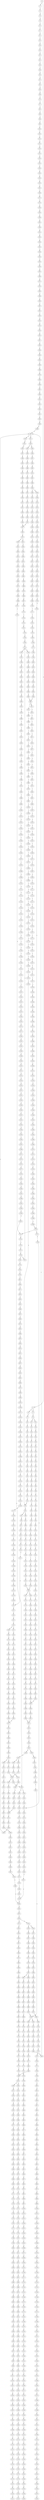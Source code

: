 strict digraph  {
	S0 -> S1 [ label = T ];
	S0 -> S2 [ label = G ];
	S1 -> S3 [ label = T ];
	S2 -> S4 [ label = G ];
	S2 -> S5 [ label = T ];
	S3 -> S6 [ label = G ];
	S4 -> S7 [ label = T ];
	S5 -> S8 [ label = C ];
	S6 -> S9 [ label = A ];
	S7 -> S10 [ label = C ];
	S8 -> S11 [ label = C ];
	S8 -> S12 [ label = T ];
	S9 -> S13 [ label = C ];
	S10 -> S14 [ label = C ];
	S11 -> S15 [ label = C ];
	S12 -> S16 [ label = C ];
	S13 -> S17 [ label = T ];
	S14 -> S18 [ label = G ];
	S15 -> S19 [ label = T ];
	S16 -> S20 [ label = T ];
	S17 -> S21 [ label = G ];
	S18 -> S22 [ label = C ];
	S19 -> S23 [ label = T ];
	S20 -> S24 [ label = C ];
	S21 -> S25 [ label = T ];
	S22 -> S26 [ label = C ];
	S23 -> S27 [ label = C ];
	S24 -> S28 [ label = C ];
	S25 -> S29 [ label = A ];
	S26 -> S30 [ label = G ];
	S27 -> S31 [ label = G ];
	S28 -> S32 [ label = G ];
	S29 -> S33 [ label = C ];
	S30 -> S34 [ label = C ];
	S31 -> S35 [ label = C ];
	S32 -> S36 [ label = T ];
	S33 -> S37 [ label = A ];
	S34 -> S38 [ label = A ];
	S35 -> S39 [ label = A ];
	S36 -> S40 [ label = A ];
	S37 -> S41 [ label = C ];
	S38 -> S42 [ label = C ];
	S39 -> S43 [ label = C ];
	S40 -> S44 [ label = C ];
	S41 -> S45 [ label = T ];
	S42 -> S46 [ label = G ];
	S43 -> S47 [ label = G ];
	S44 -> S48 [ label = A ];
	S45 -> S49 [ label = T ];
	S46 -> S50 [ label = C ];
	S47 -> S51 [ label = T ];
	S48 -> S52 [ label = T ];
	S49 -> S53 [ label = G ];
	S50 -> S54 [ label = G ];
	S51 -> S55 [ label = G ];
	S52 -> S56 [ label = G ];
	S53 -> S57 [ label = G ];
	S54 -> S58 [ label = C ];
	S55 -> S59 [ label = G ];
	S56 -> S60 [ label = G ];
	S57 -> S61 [ label = A ];
	S58 -> S62 [ label = A ];
	S59 -> S63 [ label = C ];
	S60 -> S64 [ label = C ];
	S61 -> S65 [ label = G ];
	S62 -> S66 [ label = G ];
	S63 -> S67 [ label = G ];
	S64 -> S68 [ label = G ];
	S65 -> S69 [ label = A ];
	S66 -> S70 [ label = C ];
	S67 -> S71 [ label = T ];
	S68 -> S72 [ label = C ];
	S69 -> S73 [ label = C ];
	S70 -> S74 [ label = C ];
	S71 -> S75 [ label = C ];
	S72 -> S76 [ label = C ];
	S73 -> S77 [ label = C ];
	S74 -> S78 [ label = G ];
	S75 -> S79 [ label = C ];
	S76 -> S80 [ label = C ];
	S77 -> S81 [ label = C ];
	S78 -> S82 [ label = G ];
	S79 -> S83 [ label = C ];
	S80 -> S84 [ label = C ];
	S81 -> S85 [ label = C ];
	S82 -> S86 [ label = C ];
	S82 -> S87 [ label = T ];
	S83 -> S88 [ label = C ];
	S84 -> S89 [ label = C ];
	S85 -> S90 [ label = C ];
	S86 -> S91 [ label = A ];
	S87 -> S92 [ label = G ];
	S88 -> S93 [ label = A ];
	S89 -> S94 [ label = A ];
	S90 -> S95 [ label = C ];
	S91 -> S96 [ label = C ];
	S92 -> S97 [ label = G ];
	S93 -> S98 [ label = C ];
	S94 -> S99 [ label = C ];
	S95 -> S100 [ label = T ];
	S96 -> S101 [ label = T ];
	S97 -> S102 [ label = A ];
	S98 -> S103 [ label = T ];
	S99 -> S104 [ label = T ];
	S100 -> S105 [ label = T ];
	S101 -> S106 [ label = T ];
	S102 -> S107 [ label = A ];
	S103 -> S108 [ label = T ];
	S104 -> S109 [ label = T ];
	S105 -> S110 [ label = C ];
	S106 -> S111 [ label = C ];
	S107 -> S112 [ label = G ];
	S108 -> S113 [ label = G ];
	S109 -> S114 [ label = T ];
	S110 -> S115 [ label = A ];
	S111 -> S116 [ label = A ];
	S112 -> S117 [ label = A ];
	S113 -> S118 [ label = A ];
	S114 -> S119 [ label = A ];
	S115 -> S120 [ label = G ];
	S116 -> S121 [ label = G ];
	S117 -> S122 [ label = A ];
	S118 -> S123 [ label = G ];
	S119 -> S124 [ label = G ];
	S120 -> S125 [ label = A ];
	S121 -> S126 [ label = C ];
	S122 -> S127 [ label = C ];
	S123 -> S128 [ label = C ];
	S124 -> S129 [ label = C ];
	S125 -> S130 [ label = G ];
	S126 -> S131 [ label = C ];
	S127 -> S132 [ label = G ];
	S128 -> S133 [ label = C ];
	S129 -> S134 [ label = C ];
	S130 -> S135 [ label = G ];
	S131 -> S136 [ label = G ];
	S132 -> S137 [ label = G ];
	S133 -> S138 [ label = G ];
	S134 -> S139 [ label = G ];
	S135 -> S140 [ label = T ];
	S136 -> S141 [ label = C ];
	S137 -> S142 [ label = C ];
	S138 -> S143 [ label = C ];
	S139 -> S144 [ label = T ];
	S140 -> S145 [ label = C ];
	S141 -> S146 [ label = C ];
	S142 -> S147 [ label = A ];
	S143 -> S148 [ label = C ];
	S144 -> S149 [ label = C ];
	S145 -> S150 [ label = C ];
	S146 -> S151 [ label = C ];
	S147 -> S152 [ label = C ];
	S148 -> S153 [ label = C ];
	S149 -> S154 [ label = C ];
	S150 -> S155 [ label = C ];
	S151 -> S156 [ label = C ];
	S152 -> S157 [ label = C ];
	S152 -> S158 [ label = T ];
	S153 -> S159 [ label = C ];
	S154 -> S160 [ label = C ];
	S155 -> S161 [ label = T ];
	S156 -> S162 [ label = T ];
	S157 -> S163 [ label = G ];
	S158 -> S164 [ label = G ];
	S159 -> S162 [ label = T ];
	S160 -> S165 [ label = A ];
	S161 -> S166 [ label = T ];
	S162 -> S167 [ label = T ];
	S162 -> S168 [ label = C ];
	S163 -> S169 [ label = G ];
	S164 -> S170 [ label = G ];
	S165 -> S171 [ label = C ];
	S166 -> S172 [ label = C ];
	S167 -> S173 [ label = C ];
	S168 -> S174 [ label = C ];
	S169 -> S175 [ label = G ];
	S170 -> S176 [ label = G ];
	S171 -> S177 [ label = C ];
	S172 -> S178 [ label = T ];
	S173 -> S179 [ label = A ];
	S174 -> S180 [ label = A ];
	S175 -> S181 [ label = A ];
	S176 -> S182 [ label = A ];
	S177 -> S183 [ label = A ];
	S178 -> S184 [ label = C ];
	S179 -> S185 [ label = C ];
	S180 -> S186 [ label = C ];
	S181 -> S187 [ label = A ];
	S182 -> S188 [ label = A ];
	S183 -> S189 [ label = C ];
	S184 -> S190 [ label = G ];
	S185 -> S191 [ label = G ];
	S186 -> S192 [ label = C ];
	S187 -> S193 [ label = T ];
	S188 -> S194 [ label = C ];
	S189 -> S195 [ label = C ];
	S190 -> S196 [ label = T ];
	S191 -> S197 [ label = C ];
	S192 -> S198 [ label = C ];
	S193 -> S199 [ label = T ];
	S194 -> S200 [ label = T ];
	S195 -> S201 [ label = G ];
	S196 -> S202 [ label = A ];
	S197 -> S203 [ label = T ];
	S198 -> S204 [ label = G ];
	S199 -> S205 [ label = G ];
	S200 -> S206 [ label = G ];
	S201 -> S207 [ label = A ];
	S202 -> S208 [ label = C ];
	S203 -> S209 [ label = C ];
	S204 -> S210 [ label = C ];
	S205 -> S211 [ label = A ];
	S206 -> S212 [ label = G ];
	S207 -> S213 [ label = T ];
	S208 -> S214 [ label = G ];
	S209 -> S215 [ label = C ];
	S210 -> S216 [ label = C ];
	S211 -> S217 [ label = A ];
	S212 -> S218 [ label = A ];
	S213 -> S219 [ label = C ];
	S214 -> S220 [ label = G ];
	S215 -> S221 [ label = G ];
	S216 -> S222 [ label = G ];
	S217 -> S223 [ label = C ];
	S218 -> S224 [ label = C ];
	S219 -> S225 [ label = G ];
	S220 -> S226 [ label = C ];
	S221 -> S227 [ label = G ];
	S222 -> S228 [ label = G ];
	S223 -> S229 [ label = C ];
	S224 -> S230 [ label = C ];
	S225 -> S231 [ label = G ];
	S226 -> S232 [ label = T ];
	S227 -> S233 [ label = T ];
	S228 -> S234 [ label = T ];
	S229 -> S235 [ label = C ];
	S230 -> S236 [ label = C ];
	S231 -> S237 [ label = T ];
	S232 -> S238 [ label = A ];
	S233 -> S239 [ label = T ];
	S234 -> S240 [ label = C ];
	S235 -> S241 [ label = G ];
	S236 -> S242 [ label = G ];
	S237 -> S243 [ label = T ];
	S238 -> S244 [ label = C ];
	S239 -> S245 [ label = G ];
	S240 -> S246 [ label = C ];
	S241 -> S247 [ label = T ];
	S242 -> S248 [ label = T ];
	S243 -> S249 [ label = C ];
	S244 -> S250 [ label = T ];
	S245 -> S251 [ label = C ];
	S246 -> S252 [ label = C ];
	S247 -> S253 [ label = C ];
	S248 -> S254 [ label = C ];
	S249 -> S255 [ label = C ];
	S250 -> S256 [ label = G ];
	S251 -> S257 [ label = A ];
	S252 -> S258 [ label = A ];
	S253 -> S259 [ label = T ];
	S254 -> S260 [ label = T ];
	S255 -> S261 [ label = A ];
	S256 -> S262 [ label = G ];
	S257 -> S263 [ label = C ];
	S258 -> S264 [ label = G ];
	S259 -> S265 [ label = C ];
	S260 -> S266 [ label = C ];
	S261 -> S267 [ label = G ];
	S262 -> S268 [ label = T ];
	S263 -> S269 [ label = T ];
	S264 -> S270 [ label = T ];
	S265 -> S271 [ label = G ];
	S266 -> S271 [ label = G ];
	S267 -> S272 [ label = T ];
	S268 -> S273 [ label = G ];
	S269 -> S274 [ label = G ];
	S270 -> S275 [ label = G ];
	S271 -> S276 [ label = G ];
	S272 -> S277 [ label = G ];
	S273 -> S278 [ label = C ];
	S274 -> S279 [ label = G ];
	S275 -> S280 [ label = G ];
	S276 -> S281 [ label = C ];
	S277 -> S282 [ label = G ];
	S278 -> S283 [ label = T ];
	S279 -> S284 [ label = T ];
	S280 -> S285 [ label = T ];
	S281 -> S286 [ label = A ];
	S282 -> S287 [ label = T ];
	S283 -> S288 [ label = A ];
	S284 -> S289 [ label = C ];
	S285 -> S290 [ label = C ];
	S286 -> S291 [ label = C ];
	S287 -> S292 [ label = C ];
	S288 -> S293 [ label = C ];
	S289 -> S294 [ label = G ];
	S290 -> S295 [ label = G ];
	S291 -> S296 [ label = C ];
	S292 -> S295 [ label = G ];
	S293 -> S297 [ label = T ];
	S294 -> S298 [ label = T ];
	S295 -> S299 [ label = T ];
	S296 -> S300 [ label = G ];
	S297 -> S301 [ label = G ];
	S298 -> S302 [ label = C ];
	S299 -> S303 [ label = C ];
	S300 -> S304 [ label = A ];
	S301 -> S305 [ label = T ];
	S302 -> S306 [ label = C ];
	S303 -> S307 [ label = C ];
	S304 -> S308 [ label = G ];
	S304 -> S309 [ label = A ];
	S305 -> S310 [ label = A ];
	S306 -> S311 [ label = G ];
	S307 -> S311 [ label = G ];
	S308 -> S312 [ label = T ];
	S309 -> S313 [ label = T ];
	S310 -> S314 [ label = A ];
	S311 -> S315 [ label = T ];
	S312 -> S316 [ label = C ];
	S313 -> S317 [ label = G ];
	S314 -> S318 [ label = C ];
	S315 -> S319 [ label = C ];
	S316 -> S320 [ label = C ];
	S317 -> S321 [ label = T ];
	S318 -> S322 [ label = A ];
	S319 -> S323 [ label = A ];
	S320 -> S324 [ label = A ];
	S320 -> S325 [ label = T ];
	S321 -> S326 [ label = A ];
	S322 -> S327 [ label = C ];
	S323 -> S328 [ label = C ];
	S324 -> S329 [ label = G ];
	S325 -> S330 [ label = C ];
	S326 -> S331 [ label = G ];
	S327 -> S332 [ label = A ];
	S328 -> S333 [ label = C ];
	S329 -> S334 [ label = T ];
	S329 -> S335 [ label = C ];
	S330 -> S336 [ label = G ];
	S331 -> S337 [ label = T ];
	S332 -> S338 [ label = C ];
	S333 -> S339 [ label = C ];
	S333 -> S340 [ label = G ];
	S334 -> S341 [ label = A ];
	S335 -> S342 [ label = T ];
	S336 -> S343 [ label = A ];
	S337 -> S344 [ label = T ];
	S338 -> S345 [ label = G ];
	S339 -> S346 [ label = T ];
	S340 -> S347 [ label = A ];
	S341 -> S348 [ label = G ];
	S342 -> S349 [ label = T ];
	S343 -> S350 [ label = A ];
	S344 -> S351 [ label = T ];
	S345 -> S352 [ label = C ];
	S346 -> S353 [ label = G ];
	S347 -> S354 [ label = A ];
	S347 -> S355 [ label = G ];
	S348 -> S356 [ label = G ];
	S349 -> S357 [ label = C ];
	S350 -> S358 [ label = C ];
	S351 -> S359 [ label = C ];
	S352 -> S360 [ label = T ];
	S353 -> S361 [ label = T ];
	S354 -> S362 [ label = T ];
	S355 -> S363 [ label = T ];
	S356 -> S364 [ label = G ];
	S357 -> S365 [ label = A ];
	S358 -> S366 [ label = T ];
	S359 -> S367 [ label = A ];
	S360 -> S368 [ label = C ];
	S361 -> S369 [ label = C ];
	S362 -> S370 [ label = C ];
	S363 -> S371 [ label = C ];
	S364 -> S372 [ label = T ];
	S365 -> S373 [ label = C ];
	S366 -> S374 [ label = T ];
	S367 -> S375 [ label = C ];
	S368 -> S376 [ label = C ];
	S369 -> S377 [ label = C ];
	S370 -> S378 [ label = C ];
	S371 -> S320 [ label = C ];
	S372 -> S379 [ label = C ];
	S373 -> S380 [ label = G ];
	S374 -> S381 [ label = C ];
	S375 -> S382 [ label = T ];
	S376 -> S383 [ label = T ];
	S377 -> S384 [ label = T ];
	S378 -> S385 [ label = T ];
	S379 -> S386 [ label = A ];
	S380 -> S387 [ label = C ];
	S381 -> S388 [ label = A ];
	S382 -> S389 [ label = C ];
	S383 -> S390 [ label = A ];
	S384 -> S391 [ label = T ];
	S385 -> S392 [ label = C ];
	S386 -> S393 [ label = C ];
	S387 -> S394 [ label = C ];
	S388 -> S395 [ label = A ];
	S389 -> S396 [ label = C ];
	S390 -> S397 [ label = G ];
	S391 -> S398 [ label = G ];
	S392 -> S399 [ label = G ];
	S393 -> S400 [ label = T ];
	S394 -> S401 [ label = C ];
	S395 -> S402 [ label = C ];
	S396 -> S403 [ label = T ];
	S397 -> S404 [ label = A ];
	S398 -> S405 [ label = A ];
	S398 -> S406 [ label = T ];
	S399 -> S407 [ label = A ];
	S400 -> S408 [ label = C ];
	S401 -> S409 [ label = T ];
	S402 -> S410 [ label = C ];
	S402 -> S411 [ label = T ];
	S403 -> S412 [ label = T ];
	S404 -> S413 [ label = A ];
	S405 -> S414 [ label = A ];
	S406 -> S415 [ label = A ];
	S407 -> S416 [ label = A ];
	S408 -> S417 [ label = G ];
	S409 -> S418 [ label = T ];
	S410 -> S419 [ label = G ];
	S411 -> S420 [ label = G ];
	S412 -> S421 [ label = T ];
	S413 -> S422 [ label = C ];
	S414 -> S423 [ label = C ];
	S415 -> S424 [ label = G ];
	S416 -> S425 [ label = C ];
	S417 -> S426 [ label = C ];
	S418 -> S427 [ label = C ];
	S419 -> S428 [ label = G ];
	S420 -> S429 [ label = G ];
	S420 -> S430 [ label = C ];
	S421 -> S431 [ label = C ];
	S422 -> S432 [ label = T ];
	S423 -> S433 [ label = T ];
	S424 -> S434 [ label = G ];
	S425 -> S366 [ label = T ];
	S426 -> S435 [ label = T ];
	S427 -> S436 [ label = A ];
	S428 -> S437 [ label = C ];
	S429 -> S438 [ label = C ];
	S430 -> S439 [ label = C ];
	S431 -> S440 [ label = A ];
	S432 -> S441 [ label = T ];
	S433 -> S442 [ label = T ];
	S434 -> S443 [ label = A ];
	S435 -> S444 [ label = T ];
	S436 -> S445 [ label = T ];
	S437 -> S446 [ label = C ];
	S438 -> S447 [ label = C ];
	S439 -> S448 [ label = C ];
	S440 -> S449 [ label = T ];
	S441 -> S450 [ label = C ];
	S442 -> S451 [ label = C ];
	S443 -> S452 [ label = G ];
	S444 -> S453 [ label = C ];
	S445 -> S454 [ label = C ];
	S446 -> S455 [ label = C ];
	S447 -> S456 [ label = C ];
	S448 -> S457 [ label = T ];
	S449 -> S458 [ label = C ];
	S450 -> S459 [ label = A ];
	S451 -> S460 [ label = A ];
	S452 -> S461 [ label = A ];
	S453 -> S462 [ label = A ];
	S454 -> S463 [ label = C ];
	S455 -> S464 [ label = A ];
	S456 -> S465 [ label = A ];
	S457 -> S466 [ label = A ];
	S458 -> S467 [ label = C ];
	S459 -> S468 [ label = A ];
	S460 -> S469 [ label = A ];
	S461 -> S470 [ label = G ];
	S462 -> S471 [ label = T ];
	S463 -> S472 [ label = A ];
	S464 -> S473 [ label = G ];
	S465 -> S474 [ label = G ];
	S466 -> S475 [ label = G ];
	S467 -> S476 [ label = A ];
	S468 -> S402 [ label = C ];
	S469 -> S402 [ label = C ];
	S470 -> S477 [ label = G ];
	S471 -> S478 [ label = C ];
	S472 -> S479 [ label = G ];
	S473 -> S480 [ label = T ];
	S474 -> S481 [ label = G ];
	S475 -> S482 [ label = G ];
	S476 -> S483 [ label = G ];
	S477 -> S484 [ label = T ];
	S478 -> S485 [ label = C ];
	S479 -> S486 [ label = A ];
	S480 -> S487 [ label = T ];
	S481 -> S488 [ label = T ];
	S482 -> S489 [ label = T ];
	S483 -> S486 [ label = A ];
	S484 -> S490 [ label = C ];
	S485 -> S491 [ label = A ];
	S486 -> S492 [ label = A ];
	S487 -> S493 [ label = G ];
	S488 -> S494 [ label = G ];
	S489 -> S495 [ label = G ];
	S490 -> S496 [ label = C ];
	S491 -> S479 [ label = G ];
	S492 -> S497 [ label = C ];
	S493 -> S498 [ label = T ];
	S494 -> S499 [ label = C ];
	S494 -> S500 [ label = G ];
	S495 -> S501 [ label = T ];
	S496 -> S502 [ label = C ];
	S497 -> S503 [ label = C ];
	S498 -> S504 [ label = G ];
	S499 -> S505 [ label = G ];
	S500 -> S506 [ label = G ];
	S501 -> S507 [ label = G ];
	S502 -> S508 [ label = A ];
	S502 -> S509 [ label = G ];
	S503 -> S510 [ label = A ];
	S503 -> S511 [ label = G ];
	S504 -> S512 [ label = C ];
	S505 -> S513 [ label = C ];
	S506 -> S514 [ label = C ];
	S507 -> S515 [ label = C ];
	S508 -> S516 [ label = G ];
	S509 -> S517 [ label = G ];
	S510 -> S518 [ label = G ];
	S510 -> S519 [ label = C ];
	S511 -> S520 [ label = G ];
	S512 -> S521 [ label = G ];
	S513 -> S522 [ label = G ];
	S514 -> S523 [ label = T ];
	S515 -> S524 [ label = G ];
	S516 -> S525 [ label = A ];
	S517 -> S526 [ label = A ];
	S518 -> S527 [ label = A ];
	S519 -> S528 [ label = C ];
	S520 -> S529 [ label = A ];
	S521 -> S530 [ label = T ];
	S522 -> S531 [ label = T ];
	S523 -> S532 [ label = T ];
	S524 -> S533 [ label = T ];
	S525 -> S534 [ label = G ];
	S526 -> S535 [ label = G ];
	S527 -> S536 [ label = C ];
	S528 -> S537 [ label = A ];
	S529 -> S538 [ label = C ];
	S530 -> S539 [ label = C ];
	S531 -> S540 [ label = C ];
	S532 -> S541 [ label = C ];
	S533 -> S542 [ label = C ];
	S534 -> S543 [ label = C ];
	S535 -> S544 [ label = G ];
	S536 -> S545 [ label = T ];
	S537 -> S546 [ label = C ];
	S538 -> S547 [ label = G ];
	S539 -> S548 [ label = G ];
	S540 -> S549 [ label = G ];
	S541 -> S550 [ label = G ];
	S542 -> S551 [ label = G ];
	S543 -> S552 [ label = C ];
	S544 -> S553 [ label = C ];
	S545 -> S554 [ label = C ];
	S546 -> S555 [ label = C ];
	S547 -> S556 [ label = C ];
	S548 -> S557 [ label = A ];
	S549 -> S558 [ label = T ];
	S550 -> S559 [ label = A ];
	S551 -> S557 [ label = A ];
	S552 -> S560 [ label = A ];
	S553 -> S561 [ label = G ];
	S554 -> S562 [ label = C ];
	S555 -> S563 [ label = C ];
	S556 -> S564 [ label = C ];
	S557 -> S565 [ label = A ];
	S558 -> S566 [ label = G ];
	S559 -> S567 [ label = A ];
	S560 -> S568 [ label = C ];
	S561 -> S569 [ label = T ];
	S562 -> S570 [ label = C ];
	S563 -> S571 [ label = C ];
	S564 -> S572 [ label = C ];
	S565 -> S573 [ label = C ];
	S566 -> S574 [ label = C ];
	S567 -> S575 [ label = C ];
	S568 -> S576 [ label = G ];
	S569 -> S577 [ label = G ];
	S570 -> S578 [ label = A ];
	S571 -> S579 [ label = T ];
	S572 -> S580 [ label = A ];
	S573 -> S581 [ label = C ];
	S573 -> S582 [ label = A ];
	S574 -> S583 [ label = A ];
	S575 -> S584 [ label = A ];
	S576 -> S585 [ label = G ];
	S577 -> S586 [ label = G ];
	S578 -> S587 [ label = T ];
	S579 -> S588 [ label = T ];
	S580 -> S589 [ label = T ];
	S581 -> S590 [ label = T ];
	S582 -> S591 [ label = C ];
	S583 -> S592 [ label = T ];
	S584 -> S593 [ label = C ];
	S585 -> S594 [ label = T ];
	S586 -> S595 [ label = T ];
	S587 -> S596 [ label = C ];
	S588 -> S597 [ label = C ];
	S589 -> S598 [ label = C ];
	S590 -> S599 [ label = T ];
	S591 -> S600 [ label = C ];
	S592 -> S601 [ label = C ];
	S593 -> S602 [ label = G ];
	S594 -> S603 [ label = T ];
	S595 -> S604 [ label = A ];
	S596 -> S605 [ label = T ];
	S597 -> S606 [ label = C ];
	S597 -> S607 [ label = G ];
	S598 -> S608 [ label = G ];
	S599 -> S609 [ label = C ];
	S600 -> S610 [ label = C ];
	S601 -> S611 [ label = C ];
	S602 -> S612 [ label = C ];
	S603 -> S613 [ label = A ];
	S604 -> S614 [ label = T ];
	S605 -> S615 [ label = G ];
	S606 -> S616 [ label = T ];
	S607 -> S617 [ label = A ];
	S608 -> S618 [ label = T ];
	S609 -> S619 [ label = G ];
	S610 -> S620 [ label = G ];
	S611 -> S621 [ label = G ];
	S612 -> S622 [ label = G ];
	S613 -> S623 [ label = C ];
	S614 -> S624 [ label = G ];
	S615 -> S625 [ label = C ];
	S616 -> S626 [ label = G ];
	S617 -> S627 [ label = T ];
	S618 -> S628 [ label = C ];
	S619 -> S629 [ label = T ];
	S620 -> S630 [ label = T ];
	S621 -> S631 [ label = C ];
	S622 -> S632 [ label = C ];
	S623 -> S633 [ label = T ];
	S624 -> S634 [ label = A ];
	S625 -> S635 [ label = C ];
	S626 -> S636 [ label = T ];
	S627 -> S637 [ label = C ];
	S628 -> S638 [ label = C ];
	S629 -> S639 [ label = A ];
	S630 -> S640 [ label = A ];
	S631 -> S641 [ label = A ];
	S632 -> S642 [ label = A ];
	S633 -> S643 [ label = G ];
	S634 -> S644 [ label = G ];
	S635 -> S645 [ label = A ];
	S636 -> S646 [ label = C ];
	S637 -> S647 [ label = G ];
	S638 -> S648 [ label = T ];
	S639 -> S649 [ label = C ];
	S640 -> S650 [ label = C ];
	S641 -> S651 [ label = C ];
	S642 -> S652 [ label = C ];
	S643 -> S653 [ label = C ];
	S644 -> S654 [ label = C ];
	S645 -> S655 [ label = G ];
	S646 -> S656 [ label = C ];
	S647 -> S657 [ label = T ];
	S648 -> S658 [ label = C ];
	S649 -> S659 [ label = T ];
	S650 -> S660 [ label = G ];
	S651 -> S661 [ label = G ];
	S652 -> S662 [ label = G ];
	S653 -> S663 [ label = A ];
	S654 -> S664 [ label = G ];
	S655 -> S665 [ label = T ];
	S656 -> S666 [ label = T ];
	S657 -> S667 [ label = T ];
	S658 -> S668 [ label = T ];
	S659 -> S669 [ label = T ];
	S660 -> S670 [ label = T ];
	S661 -> S671 [ label = T ];
	S662 -> S672 [ label = T ];
	S663 -> S673 [ label = G ];
	S664 -> S674 [ label = G ];
	S665 -> S675 [ label = C ];
	S666 -> S676 [ label = T ];
	S667 -> S677 [ label = T ];
	S668 -> S678 [ label = T ];
	S669 -> S679 [ label = C ];
	S670 -> S680 [ label = C ];
	S671 -> S681 [ label = C ];
	S672 -> S682 [ label = C ];
	S673 -> S683 [ label = A ];
	S674 -> S684 [ label = T ];
	S675 -> S685 [ label = G ];
	S676 -> S398 [ label = G ];
	S677 -> S686 [ label = G ];
	S678 -> S687 [ label = C ];
	S679 -> S688 [ label = A ];
	S680 -> S689 [ label = C ];
	S681 -> S690 [ label = G ];
	S682 -> S691 [ label = C ];
	S683 -> S692 [ label = C ];
	S684 -> S693 [ label = C ];
	S685 -> S694 [ label = T ];
	S686 -> S695 [ label = T ];
	S687 -> S696 [ label = T ];
	S688 -> S697 [ label = A ];
	S689 -> S698 [ label = A ];
	S690 -> S699 [ label = A ];
	S691 -> S700 [ label = A ];
	S692 -> S701 [ label = G ];
	S693 -> S702 [ label = G ];
	S694 -> S703 [ label = A ];
	S695 -> S704 [ label = A ];
	S696 -> S705 [ label = C ];
	S697 -> S706 [ label = G ];
	S698 -> S707 [ label = G ];
	S699 -> S708 [ label = G ];
	S700 -> S709 [ label = G ];
	S701 -> S710 [ label = G ];
	S702 -> S711 [ label = C ];
	S703 -> S712 [ label = A ];
	S704 -> S713 [ label = G ];
	S705 -> S714 [ label = G ];
	S706 -> S715 [ label = C ];
	S707 -> S716 [ label = C ];
	S708 -> S717 [ label = C ];
	S709 -> S718 [ label = C ];
	S710 -> S719 [ label = A ];
	S711 -> S720 [ label = A ];
	S712 -> S721 [ label = G ];
	S713 -> S722 [ label = G ];
	S714 -> S723 [ label = G ];
	S715 -> S724 [ label = G ];
	S716 -> S725 [ label = G ];
	S717 -> S726 [ label = G ];
	S718 -> S727 [ label = T ];
	S718 -> S725 [ label = G ];
	S719 -> S728 [ label = C ];
	S720 -> S729 [ label = C ];
	S721 -> S730 [ label = A ];
	S722 -> S731 [ label = A ];
	S723 -> S732 [ label = A ];
	S724 -> S733 [ label = A ];
	S725 -> S734 [ label = A ];
	S726 -> S735 [ label = A ];
	S727 -> S736 [ label = T ];
	S728 -> S737 [ label = A ];
	S729 -> S738 [ label = G ];
	S730 -> S739 [ label = C ];
	S731 -> S740 [ label = A ];
	S732 -> S741 [ label = G ];
	S733 -> S742 [ label = G ];
	S734 -> S743 [ label = G ];
	S735 -> S744 [ label = G ];
	S736 -> S357 [ label = C ];
	S737 -> S745 [ label = C ];
	S738 -> S746 [ label = C ];
	S739 -> S747 [ label = G ];
	S740 -> S748 [ label = A ];
	S741 -> S749 [ label = A ];
	S742 -> S750 [ label = T ];
	S743 -> S751 [ label = T ];
	S744 -> S752 [ label = T ];
	S745 -> S753 [ label = A ];
	S746 -> S754 [ label = G ];
	S747 -> S755 [ label = G ];
	S748 -> S756 [ label = G ];
	S749 -> S757 [ label = G ];
	S750 -> S758 [ label = C ];
	S751 -> S759 [ label = C ];
	S752 -> S760 [ label = C ];
	S753 -> S761 [ label = C ];
	S754 -> S762 [ label = C ];
	S755 -> S763 [ label = C ];
	S756 -> S764 [ label = G ];
	S757 -> S765 [ label = G ];
	S758 -> S766 [ label = C ];
	S759 -> S767 [ label = C ];
	S759 -> S768 [ label = T ];
	S760 -> S769 [ label = G ];
	S761 -> S770 [ label = C ];
	S762 -> S771 [ label = G ];
	S763 -> S772 [ label = T ];
	S764 -> S773 [ label = T ];
	S765 -> S774 [ label = T ];
	S766 -> S775 [ label = C ];
	S767 -> S775 [ label = C ];
	S768 -> S776 [ label = C ];
	S769 -> S777 [ label = A ];
	S770 -> S778 [ label = T ];
	S771 -> S779 [ label = G ];
	S772 -> S780 [ label = C ];
	S773 -> S781 [ label = C ];
	S774 -> S782 [ label = C ];
	S775 -> S783 [ label = T ];
	S775 -> S784 [ label = G ];
	S776 -> S785 [ label = G ];
	S777 -> S786 [ label = A ];
	S778 -> S787 [ label = C ];
	S779 -> S788 [ label = C ];
	S780 -> S789 [ label = T ];
	S781 -> S790 [ label = C ];
	S782 -> S496 [ label = C ];
	S783 -> S791 [ label = C ];
	S784 -> S792 [ label = C ];
	S785 -> S793 [ label = T ];
	S786 -> S794 [ label = C ];
	S787 -> S795 [ label = T ];
	S788 -> S796 [ label = T ];
	S789 -> S797 [ label = C ];
	S790 -> S798 [ label = C ];
	S791 -> S799 [ label = C ];
	S792 -> S800 [ label = C ];
	S793 -> S801 [ label = C ];
	S794 -> S802 [ label = C ];
	S795 -> S803 [ label = A ];
	S796 -> S804 [ label = G ];
	S797 -> S805 [ label = G ];
	S798 -> S806 [ label = G ];
	S799 -> S807 [ label = G ];
	S800 -> S808 [ label = T ];
	S801 -> S809 [ label = T ];
	S802 -> S810 [ label = T ];
	S803 -> S811 [ label = G ];
	S804 -> S812 [ label = G ];
	S805 -> S813 [ label = A ];
	S806 -> S814 [ label = A ];
	S807 -> S815 [ label = G ];
	S808 -> S816 [ label = G ];
	S809 -> S817 [ label = G ];
	S810 -> S818 [ label = G ];
	S811 -> S819 [ label = A ];
	S812 -> S820 [ label = A ];
	S813 -> S821 [ label = A ];
	S814 -> S822 [ label = A ];
	S815 -> S823 [ label = T ];
	S816 -> S824 [ label = T ];
	S817 -> S825 [ label = T ];
	S818 -> S826 [ label = T ];
	S819 -> S827 [ label = A ];
	S820 -> S828 [ label = A ];
	S821 -> S829 [ label = G ];
	S822 -> S830 [ label = G ];
	S823 -> S831 [ label = C ];
	S824 -> S832 [ label = C ];
	S825 -> S833 [ label = T ];
	S826 -> S834 [ label = C ];
	S827 -> S835 [ label = C ];
	S828 -> S836 [ label = T ];
	S829 -> S837 [ label = T ];
	S830 -> S838 [ label = T ];
	S831 -> S839 [ label = T ];
	S832 -> S840 [ label = G ];
	S833 -> S841 [ label = C ];
	S834 -> S842 [ label = G ];
	S835 -> S843 [ label = G ];
	S836 -> S844 [ label = G ];
	S837 -> S845 [ label = C ];
	S838 -> S846 [ label = C ];
	S839 -> S847 [ label = G ];
	S840 -> S848 [ label = C ];
	S841 -> S849 [ label = C ];
	S842 -> S850 [ label = C ];
	S843 -> S851 [ label = A ];
	S844 -> S852 [ label = G ];
	S845 -> S853 [ label = G ];
	S846 -> S854 [ label = G ];
	S847 -> S855 [ label = G ];
	S848 -> S856 [ label = G ];
	S849 -> S857 [ label = G ];
	S850 -> S858 [ label = G ];
	S851 -> S859 [ label = G ];
	S852 -> S860 [ label = G ];
	S853 -> S861 [ label = C ];
	S854 -> S862 [ label = A ];
	S855 -> S863 [ label = A ];
	S856 -> S864 [ label = C ];
	S857 -> S865 [ label = T ];
	S858 -> S864 [ label = C ];
	S859 -> S866 [ label = G ];
	S860 -> S867 [ label = G ];
	S861 -> S868 [ label = G ];
	S862 -> S869 [ label = G ];
	S863 -> S870 [ label = G ];
	S864 -> S871 [ label = G ];
	S864 -> S872 [ label = A ];
	S865 -> S873 [ label = G ];
	S866 -> S874 [ label = T ];
	S867 -> S875 [ label = T ];
	S868 -> S876 [ label = G ];
	S869 -> S877 [ label = G ];
	S870 -> S878 [ label = G ];
	S871 -> S879 [ label = A ];
	S872 -> S880 [ label = A ];
	S873 -> S881 [ label = G ];
	S874 -> S882 [ label = G ];
	S875 -> S883 [ label = C ];
	S876 -> S884 [ label = C ];
	S877 -> S885 [ label = T ];
	S878 -> S886 [ label = G ];
	S879 -> S887 [ label = G ];
	S880 -> S888 [ label = C ];
	S881 -> S889 [ label = C ];
	S882 -> S890 [ label = T ];
	S883 -> S891 [ label = C ];
	S884 -> S892 [ label = T ];
	S885 -> S893 [ label = A ];
	S886 -> S894 [ label = T ];
	S887 -> S895 [ label = C ];
	S888 -> S896 [ label = C ];
	S889 -> S897 [ label = C ];
	S890 -> S898 [ label = C ];
	S891 -> S899 [ label = G ];
	S892 -> S900 [ label = A ];
	S893 -> S901 [ label = T ];
	S894 -> S902 [ label = G ];
	S895 -> S903 [ label = A ];
	S896 -> S904 [ label = C ];
	S897 -> S905 [ label = C ];
	S898 -> S906 [ label = C ];
	S899 -> S907 [ label = C ];
	S900 -> S908 [ label = T ];
	S901 -> S909 [ label = A ];
	S902 -> S910 [ label = T ];
	S903 -> S911 [ label = G ];
	S904 -> S912 [ label = G ];
	S905 -> S913 [ label = G ];
	S906 -> S914 [ label = C ];
	S907 -> S915 [ label = C ];
	S908 -> S916 [ label = A ];
	S909 -> S917 [ label = A ];
	S910 -> S918 [ label = T ];
	S911 -> S919 [ label = T ];
	S912 -> S920 [ label = T ];
	S913 -> S921 [ label = T ];
	S914 -> S922 [ label = T ];
	S915 -> S923 [ label = G ];
	S916 -> S924 [ label = G ];
	S917 -> S925 [ label = G ];
	S918 -> S926 [ label = C ];
	S919 -> S927 [ label = G ];
	S920 -> S928 [ label = A ];
	S921 -> S929 [ label = C ];
	S922 -> S930 [ label = G ];
	S923 -> S931 [ label = G ];
	S924 -> S932 [ label = T ];
	S925 -> S933 [ label = T ];
	S926 -> S934 [ label = C ];
	S927 -> S935 [ label = C ];
	S928 -> S936 [ label = C ];
	S929 -> S937 [ label = C ];
	S930 -> S938 [ label = T ];
	S931 -> S939 [ label = A ];
	S932 -> S940 [ label = A ];
	S933 -> S941 [ label = C ];
	S934 -> S942 [ label = A ];
	S935 -> S943 [ label = A ];
	S936 -> S944 [ label = A ];
	S937 -> S945 [ label = A ];
	S938 -> S946 [ label = C ];
	S939 -> S947 [ label = A ];
	S940 -> S948 [ label = G ];
	S941 -> S949 [ label = G ];
	S942 -> S950 [ label = G ];
	S943 -> S951 [ label = A ];
	S944 -> S952 [ label = G ];
	S945 -> S953 [ label = G ];
	S946 -> S954 [ label = C ];
	S947 -> S955 [ label = C ];
	S948 -> S956 [ label = C ];
	S949 -> S957 [ label = T ];
	S950 -> S958 [ label = C ];
	S951 -> S959 [ label = C ];
	S952 -> S960 [ label = C ];
	S953 -> S961 [ label = T ];
	S954 -> S962 [ label = T ];
	S955 -> S963 [ label = T ];
	S956 -> S964 [ label = C ];
	S957 -> S965 [ label = G ];
	S958 -> S966 [ label = A ];
	S959 -> S967 [ label = A ];
	S960 -> S968 [ label = A ];
	S961 -> S969 [ label = A ];
	S962 -> S970 [ label = A ];
	S963 -> S971 [ label = G ];
	S964 -> S972 [ label = G ];
	S965 -> S973 [ label = G ];
	S966 -> S974 [ label = G ];
	S967 -> S975 [ label = G ];
	S968 -> S976 [ label = G ];
	S969 -> S977 [ label = G ];
	S970 -> S978 [ label = C ];
	S971 -> S979 [ label = C ];
	S972 -> S980 [ label = A ];
	S973 -> S981 [ label = T ];
	S974 -> S982 [ label = A ];
	S975 -> S983 [ label = C ];
	S976 -> S984 [ label = G ];
	S977 -> S985 [ label = C ];
	S978 -> S986 [ label = T ];
	S979 -> S987 [ label = A ];
	S980 -> S988 [ label = A ];
	S981 -> S989 [ label = A ];
	S982 -> S990 [ label = T ];
	S983 -> S991 [ label = T ];
	S984 -> S992 [ label = T ];
	S985 -> S993 [ label = T ];
	S986 -> S994 [ label = A ];
	S987 -> S995 [ label = A ];
	S988 -> S996 [ label = A ];
	S989 -> S997 [ label = C ];
	S990 -> S998 [ label = A ];
	S991 -> S999 [ label = A ];
	S992 -> S1000 [ label = G ];
	S993 -> S1001 [ label = C ];
	S994 -> S1002 [ label = C ];
	S995 -> S1003 [ label = C ];
	S996 -> S1004 [ label = C ];
	S997 -> S1005 [ label = C ];
	S998 -> S1006 [ label = A ];
	S999 -> S1007 [ label = C ];
	S1000 -> S1008 [ label = C ];
	S1001 -> S1009 [ label = C ];
	S1002 -> S1010 [ label = C ];
	S1003 -> S1011 [ label = C ];
	S1004 -> S1012 [ label = C ];
	S1005 -> S1013 [ label = G ];
	S1006 -> S1014 [ label = A ];
	S1007 -> S1015 [ label = G ];
	S1008 -> S1016 [ label = A ];
	S1009 -> S1017 [ label = A ];
	S1010 -> S1018 [ label = A ];
	S1011 -> S1019 [ label = A ];
	S1012 -> S1020 [ label = C ];
	S1013 -> S1021 [ label = G ];
	S1014 -> S1022 [ label = A ];
	S1015 -> S1023 [ label = A ];
	S1016 -> S1024 [ label = C ];
	S1017 -> S1025 [ label = C ];
	S1018 -> S1026 [ label = G ];
	S1019 -> S1027 [ label = G ];
	S1020 -> S1028 [ label = C ];
	S1021 -> S1029 [ label = T ];
	S1022 -> S1030 [ label = A ];
	S1023 -> S1031 [ label = G ];
	S1024 -> S1032 [ label = G ];
	S1025 -> S1033 [ label = C ];
	S1026 -> S1034 [ label = G ];
	S1027 -> S1035 [ label = A ];
	S1028 -> S1036 [ label = G ];
	S1029 -> S1037 [ label = G ];
	S1030 -> S1038 [ label = C ];
	S1031 -> S1039 [ label = A ];
	S1032 -> S1040 [ label = C ];
	S1033 -> S1041 [ label = G ];
	S1034 -> S1042 [ label = A ];
	S1035 -> S1043 [ label = A ];
	S1036 -> S1044 [ label = A ];
	S1037 -> S1045 [ label = G ];
	S1038 -> S1046 [ label = T ];
	S1039 -> S1047 [ label = A ];
	S1040 -> S1048 [ label = G ];
	S1041 -> S1049 [ label = G ];
	S1042 -> S1050 [ label = G ];
	S1043 -> S1051 [ label = C ];
	S1044 -> S1052 [ label = C ];
	S1045 -> S1053 [ label = T ];
	S1046 -> S1054 [ label = T ];
	S1047 -> S1055 [ label = C ];
	S1048 -> S1056 [ label = G ];
	S1049 -> S1057 [ label = A ];
	S1050 -> S1058 [ label = A ];
	S1051 -> S1059 [ label = A ];
	S1052 -> S1060 [ label = T ];
	S1053 -> S1061 [ label = T ];
	S1054 -> S1062 [ label = T ];
	S1055 -> S1063 [ label = T ];
	S1056 -> S1064 [ label = T ];
	S1057 -> S1065 [ label = C ];
	S1058 -> S1066 [ label = G ];
	S1059 -> S1067 [ label = G ];
	S1060 -> S1068 [ label = A ];
	S1061 -> S1069 [ label = A ];
	S1062 -> S1070 [ label = G ];
	S1063 -> S1071 [ label = G ];
	S1064 -> S1072 [ label = G ];
	S1065 -> S1073 [ label = G ];
	S1066 -> S1074 [ label = T ];
	S1067 -> S1075 [ label = C ];
	S1068 -> S1076 [ label = G ];
	S1069 -> S1077 [ label = G ];
	S1070 -> S1078 [ label = C ];
	S1071 -> S1079 [ label = G ];
	S1072 -> S1080 [ label = C ];
	S1073 -> S1081 [ label = T ];
	S1074 -> S1082 [ label = C ];
	S1075 -> S1083 [ label = C ];
	S1076 -> S1084 [ label = A ];
	S1077 -> S1085 [ label = A ];
	S1078 -> S1086 [ label = C ];
	S1079 -> S1087 [ label = C ];
	S1080 -> S1088 [ label = C ];
	S1081 -> S1089 [ label = C ];
	S1082 -> S1090 [ label = A ];
	S1083 -> S1091 [ label = G ];
	S1084 -> S1092 [ label = A ];
	S1085 -> S1093 [ label = A ];
	S1086 -> S1094 [ label = G ];
	S1087 -> S1095 [ label = G ];
	S1088 -> S1096 [ label = G ];
	S1089 -> S1097 [ label = G ];
	S1090 -> S1098 [ label = G ];
	S1091 -> S1099 [ label = T ];
	S1092 -> S1100 [ label = T ];
	S1093 -> S1101 [ label = G ];
	S1094 -> S1102 [ label = T ];
	S1095 -> S1103 [ label = C ];
	S1096 -> S1104 [ label = C ];
	S1097 -> S1105 [ label = T ];
	S1098 -> S1106 [ label = G ];
	S1099 -> S1107 [ label = C ];
	S1100 -> S1108 [ label = C ];
	S1101 -> S1109 [ label = G ];
	S1102 -> S1110 [ label = A ];
	S1103 -> S1111 [ label = A ];
	S1104 -> S1112 [ label = A ];
	S1105 -> S1113 [ label = G ];
	S1106 -> S1114 [ label = A ];
	S1107 -> S1115 [ label = C ];
	S1108 -> S1116 [ label = G ];
	S1109 -> S1117 [ label = G ];
	S1110 -> S1118 [ label = G ];
	S1111 -> S1119 [ label = G ];
	S1112 -> S1120 [ label = A ];
	S1113 -> S1121 [ label = A ];
	S1114 -> S1122 [ label = C ];
	S1115 -> S1123 [ label = T ];
	S1116 -> S1124 [ label = G ];
	S1117 -> S1125 [ label = G ];
	S1118 -> S1126 [ label = C ];
	S1119 -> S1127 [ label = C ];
	S1120 -> S1128 [ label = C ];
	S1121 -> S1129 [ label = C ];
	S1122 -> S1130 [ label = C ];
	S1123 -> S1131 [ label = C ];
	S1124 -> S1132 [ label = G ];
	S1125 -> S1133 [ label = G ];
	S1126 -> S1134 [ label = C ];
	S1127 -> S1135 [ label = G ];
	S1128 -> S1136 [ label = C ];
	S1129 -> S1137 [ label = C ];
	S1130 -> S1138 [ label = A ];
	S1131 -> S1139 [ label = T ];
	S1132 -> S1140 [ label = T ];
	S1133 -> S1141 [ label = T ];
	S1134 -> S1142 [ label = G ];
	S1135 -> S1143 [ label = G ];
	S1136 -> S1144 [ label = A ];
	S1137 -> S1145 [ label = G ];
	S1138 -> S1146 [ label = G ];
	S1139 -> S1147 [ label = G ];
	S1140 -> S1148 [ label = A ];
	S1141 -> S1149 [ label = C ];
	S1142 -> S1150 [ label = G ];
	S1143 -> S1151 [ label = G ];
	S1144 -> S1152 [ label = G ];
	S1145 -> S1153 [ label = G ];
	S1146 -> S1154 [ label = T ];
	S1147 -> S1155 [ label = T ];
	S1148 -> S1156 [ label = T ];
	S1149 -> S1157 [ label = C ];
	S1150 -> S1158 [ label = T ];
	S1151 -> S1159 [ label = T ];
	S1152 -> S1160 [ label = T ];
	S1153 -> S1161 [ label = T ];
	S1154 -> S1162 [ label = C ];
	S1155 -> S1163 [ label = C ];
	S1156 -> S1164 [ label = C ];
	S1157 -> S1165 [ label = G ];
	S1158 -> S1166 [ label = G ];
	S1159 -> S1167 [ label = G ];
	S1160 -> S1168 [ label = C ];
	S1161 -> S1169 [ label = C ];
	S1162 -> S1170 [ label = T ];
	S1163 -> S1171 [ label = G ];
	S1164 -> S1172 [ label = C ];
	S1165 -> S1173 [ label = T ];
	S1166 -> S1174 [ label = A ];
	S1167 -> S1175 [ label = C ];
	S1168 -> S1176 [ label = G ];
	S1169 -> S1177 [ label = G ];
	S1170 -> S1178 [ label = C ];
	S1171 -> S1179 [ label = T ];
	S1172 -> S1180 [ label = C ];
	S1173 -> S1181 [ label = C ];
	S1174 -> S1182 [ label = C ];
	S1175 -> S1183 [ label = C ];
	S1176 -> S1184 [ label = C ];
	S1177 -> S1185 [ label = C ];
	S1178 -> S1186 [ label = T ];
	S1179 -> S1187 [ label = G ];
	S1180 -> S1188 [ label = G ];
	S1181 -> S1189 [ label = G ];
	S1182 -> S1190 [ label = G ];
	S1183 -> S1191 [ label = G ];
	S1184 -> S1192 [ label = G ];
	S1185 -> S1193 [ label = G ];
	S1186 -> S1194 [ label = G ];
	S1187 -> S1195 [ label = G ];
	S1188 -> S1196 [ label = A ];
	S1189 -> S1197 [ label = G ];
	S1190 -> S1198 [ label = T ];
	S1191 -> S1199 [ label = C ];
	S1192 -> S1200 [ label = C ];
	S1193 -> S1201 [ label = T ];
	S1194 -> S1202 [ label = T ];
	S1195 -> S1203 [ label = T ];
	S1196 -> S1204 [ label = A ];
	S1197 -> S1205 [ label = A ];
	S1198 -> S1206 [ label = G ];
	S1199 -> S1207 [ label = C ];
	S1200 -> S1208 [ label = A ];
	S1201 -> S1209 [ label = A ];
	S1202 -> S1210 [ label = A ];
	S1203 -> S1211 [ label = A ];
	S1204 -> S1212 [ label = A ];
	S1205 -> S1213 [ label = A ];
	S1206 -> S1214 [ label = G ];
	S1207 -> S1215 [ label = G ];
	S1208 -> S1216 [ label = G ];
	S1209 -> S1217 [ label = G ];
	S1212 -> S1218 [ label = G ];
	S1213 -> S1219 [ label = C ];
	S1214 -> S1220 [ label = G ];
	S1215 -> S1221 [ label = G ];
	S1216 -> S1222 [ label = C ];
	S1217 -> S1223 [ label = C ];
	S1218 -> S1224 [ label = T ];
	S1219 -> S1225 [ label = T ];
	S1220 -> S1226 [ label = T ];
	S1221 -> S1227 [ label = T ];
	S1222 -> S1228 [ label = C ];
	S1223 -> S1229 [ label = C ];
	S1224 -> S1230 [ label = G ];
	S1225 -> S1231 [ label = A ];
	S1226 -> S1232 [ label = A ];
	S1227 -> S1233 [ label = G ];
	S1228 -> S78 [ label = G ];
	S1229 -> S1234 [ label = G ];
	S1230 -> S1235 [ label = T ];
	S1231 -> S1236 [ label = C ];
	S1232 -> S1237 [ label = C ];
	S1233 -> S1238 [ label = G ];
	S1234 -> S1239 [ label = C ];
	S1235 -> S1240 [ label = C ];
	S1236 -> S1241 [ label = A ];
	S1237 -> S1242 [ label = T ];
	S1238 -> S1243 [ label = T ];
	S1239 -> S1244 [ label = T ];
	S1240 -> S1245 [ label = G ];
	S1241 -> S1246 [ label = A ];
	S1242 -> S1247 [ label = A ];
	S1243 -> S1248 [ label = G ];
	S1244 -> S1249 [ label = G ];
	S1245 -> S1250 [ label = T ];
	S1246 -> S1251 [ label = C ];
	S1247 -> S1252 [ label = T ];
	S1248 -> S1253 [ label = G ];
	S1249 -> S1254 [ label = G ];
	S1250 -> S1255 [ label = C ];
	S1251 -> S1256 [ label = G ];
	S1252 -> S1257 [ label = T ];
	S1253 -> S1258 [ label = A ];
	S1254 -> S1259 [ label = A ];
	S1255 -> S1260 [ label = G ];
	S1256 -> S1261 [ label = A ];
	S1257 -> S1262 [ label = G ];
	S1258 -> S1263 [ label = A ];
	S1259 -> S1264 [ label = A ];
	S1260 -> S1265 [ label = G ];
	S1261 -> S1266 [ label = A ];
	S1262 -> S1267 [ label = G ];
	S1263 -> S1268 [ label = C ];
	S1264 -> S1269 [ label = G ];
	S1265 -> S1270 [ label = A ];
	S1266 -> S1271 [ label = A ];
	S1267 -> S1272 [ label = A ];
	S1268 -> S1273 [ label = C ];
	S1269 -> S1274 [ label = A ];
	S1270 -> S1275 [ label = A ];
	S1271 -> S1276 [ label = A ];
	S1272 -> S1277 [ label = A ];
	S1273 -> S1278 [ label = T ];
	S1274 -> S1279 [ label = A ];
	S1275 -> S1280 [ label = C ];
	S1276 -> S1281 [ label = C ];
	S1277 -> S1282 [ label = C ];
	S1278 -> S1283 [ label = C ];
	S1279 -> S1284 [ label = C ];
	S1280 -> S1285 [ label = A ];
	S1281 -> S1286 [ label = A ];
	S1282 -> S1287 [ label = G ];
	S1283 -> S1288 [ label = G ];
	S1284 -> S132 [ label = G ];
	S1285 -> S1289 [ label = G ];
	S1286 -> S1290 [ label = G ];
	S1287 -> S1291 [ label = G ];
	S1288 -> S1292 [ label = G ];
	S1289 -> S1293 [ label = G ];
	S1290 -> S1294 [ label = A ];
	S1291 -> S1295 [ label = T ];
	S1292 -> S1296 [ label = C ];
	S1293 -> S1297 [ label = A ];
	S1294 -> S1298 [ label = A ];
	S1295 -> S1299 [ label = A ];
	S1296 -> S1300 [ label = A ];
	S1297 -> S1301 [ label = A ];
	S1298 -> S1302 [ label = G ];
	S1299 -> S1303 [ label = C ];
	S1300 -> S1304 [ label = C ];
	S1301 -> S1305 [ label = T ];
	S1302 -> S1306 [ label = G ];
	S1303 -> S1307 [ label = G ];
	S1304 -> S1308 [ label = G ];
	S1305 -> S1309 [ label = A ];
	S1306 -> S1310 [ label = G ];
	S1307 -> S1311 [ label = A ];
	S1308 -> S1312 [ label = C ];
	S1309 -> S1313 [ label = G ];
	S1310 -> S1314 [ label = G ];
	S1311 -> S1315 [ label = A ];
	S1312 -> S1316 [ label = G ];
	S1313 -> S1317 [ label = T ];
	S1314 -> S1318 [ label = T ];
	S1315 -> S1319 [ label = G ];
	S1316 -> S1320 [ label = C ];
	S1317 -> S1321 [ label = C ];
	S1318 -> S1322 [ label = C ];
	S1319 -> S1323 [ label = A ];
	S1320 -> S1324 [ label = G ];
	S1321 -> S1325 [ label = T ];
	S1322 -> S1326 [ label = T ];
	S1323 -> S1327 [ label = A ];
	S1324 -> S1328 [ label = C ];
	S1325 -> S1329 [ label = C ];
	S1326 -> S1330 [ label = C ];
	S1327 -> S1331 [ label = G ];
	S1328 -> S1332 [ label = G ];
	S1329 -> S1333 [ label = T ];
	S1330 -> S1334 [ label = T ];
	S1331 -> S1335 [ label = T ];
	S1332 -> S1336 [ label = T ];
	S1333 -> S1337 [ label = C ];
	S1334 -> S1338 [ label = C ];
	S1335 -> S1339 [ label = G ];
	S1336 -> S1340 [ label = C ];
	S1337 -> S1341 [ label = T ];
	S1338 -> S1342 [ label = G ];
	S1339 -> S1343 [ label = T ];
	S1340 -> S1344 [ label = G ];
	S1341 -> S1345 [ label = G ];
	S1342 -> S1346 [ label = T ];
	S1343 -> S1347 [ label = C ];
	S1344 -> S1348 [ label = A ];
	S1345 -> S1349 [ label = A ];
	S1346 -> S1350 [ label = G ];
	S1347 -> S1351 [ label = C ];
	S1348 -> S1352 [ label = C ];
	S1349 -> S1353 [ label = G ];
	S1350 -> S1354 [ label = G ];
	S1351 -> S1355 [ label = T ];
	S1352 -> S1356 [ label = G ];
	S1353 -> S1357 [ label = T ];
	S1354 -> S1358 [ label = T ];
	S1355 -> S1359 [ label = G ];
	S1356 -> S1360 [ label = C ];
	S1357 -> S1361 [ label = A ];
	S1358 -> S1362 [ label = A ];
	S1359 -> S1363 [ label = G ];
	S1360 -> S1364 [ label = G ];
	S1363 -> S1365 [ label = C ];
	S1364 -> S1366 [ label = C ];
	S1365 -> S1367 [ label = C ];
	S1366 -> S1368 [ label = C ];
	S1367 -> S1369 [ label = T ];
	S1368 -> S1370 [ label = T ];
	S1369 -> S1371 [ label = G ];
	S1370 -> S1372 [ label = C ];
	S1371 -> S1373 [ label = G ];
	S1372 -> S1374 [ label = G ];
	S1373 -> S1375 [ label = G ];
	S1374 -> S1376 [ label = G ];
	S1375 -> S1377 [ label = T ];
	S1376 -> S1378 [ label = G ];
	S1377 -> S1379 [ label = C ];
	S1378 -> S1380 [ label = C ];
	S1379 -> S1381 [ label = C ];
	S1380 -> S1382 [ label = T ];
	S1381 -> S1383 [ label = C ];
	S1382 -> S1384 [ label = C ];
	S1383 -> S1385 [ label = G ];
	S1384 -> S1386 [ label = A ];
	S1385 -> S1387 [ label = A ];
	S1386 -> S1388 [ label = C ];
	S1387 -> S1389 [ label = G ];
	S1388 -> S1390 [ label = G ];
	S1389 -> S1391 [ label = T ];
	S1390 -> S1392 [ label = T ];
	S1391 -> S1393 [ label = C ];
	S1392 -> S1394 [ label = C ];
	S1393 -> S1395 [ label = C ];
	S1394 -> S1396 [ label = C ];
	S1395 -> S1397 [ label = A ];
	S1396 -> S1398 [ label = A ];
	S1397 -> S329 [ label = G ];
	S1398 -> S1399 [ label = G ];
	S1399 -> S718 [ label = C ];
}
